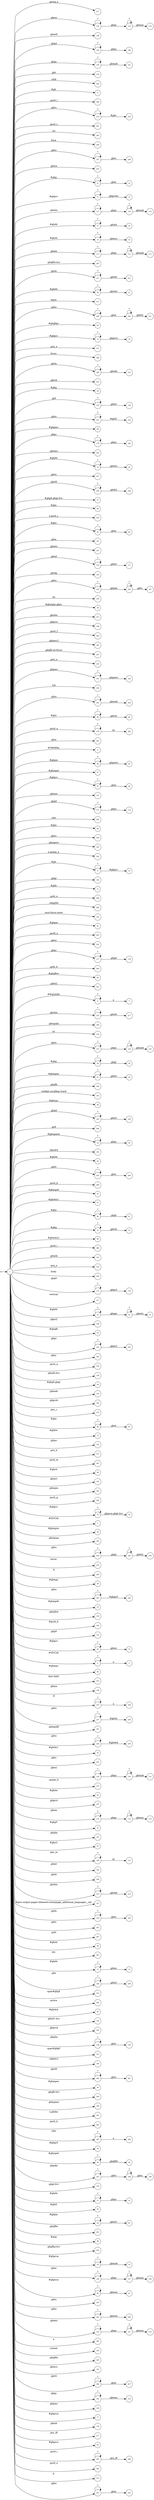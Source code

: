 digraph NFA {
  rankdir=LR;
  node [shape=circle, fontsize=10];
  __start [shape=point, label=""];
  __start -> 1;
  271 [label="271"];
  132 [label="132"];
  148 [label="148"];
  185 [label="185"];
  140 [label="140"];
  218 [label="218"];
  294 [label="294"];
  8 [label="8"];
  49 [label="49"];
  290 [label="290"];
  233 [label="233"];
  281 [label="281"];
  295 [label="295"];
  309 [label="309"];
  118 [label="118"];
  247 [label="247"];
  253 [label="253"];
  189 [label="189"];
  31 [label="31"];
  71 [label="71"];
  210 [label="210"];
  117 [label="117"];
  217 [label="217"];
  54 [label="54"];
  17 [label="17"];
  15 [label="15"];
  111 [label="111"];
  205 [label="205"];
  211 [label="211"];
  26 [label="26"];
  311 [label="311"];
  72 [label="72"];
  249 [label="249"];
  85 [label="85"];
  73 [label="73"];
  272 [label="272"];
  308 [label="308"];
  22 [label="22"];
  180 [label="180"];
  209 [label="209"];
  223 [label="223"];
  28 [label="28"];
  174 [label="174"];
  135 [label="135"];
  231 [label="231"];
  66 [label="66"];
  179 [label="179"];
  254 [label="254"];
  215 [label="215"];
  20 [label="20"];
  19 [label="19"];
  182 [label="182"];
  257 [label="257"];
  70 [label="70"];
  258 [label="258"];
  37 [label="37"];
  16 [label="16"];
  141 [label="141"];
  86 [label="86"];
  303 [label="303"];
  24 [label="24"];
  92 [label="92"];
  52 [label="52"];
  147 [label="147"];
  167 [label="167"];
  170 [label="170"];
  146 [label="146"];
  235 [label="235"];
  248 [label="248"];
  280 [label="280"];
  106 [label="106"];
  59 [label="59"];
  228 [label="228"];
  213 [label="213"];
  196 [label="196"];
  283 [label="283"];
  193 [label="193"];
  201 [label="201"];
  270 [label="270"];
  191 [label="191"];
  246 [label="246"];
  293 [label="293"];
  243 [label="243"];
  94 [label="94"];
  279 [label="279"];
  262 [label="262"];
  2 [label="2"];
  64 [label="64"];
  119 [label="119"];
  212 [label="212"];
  47 [label="47"];
  67 [label="67"];
  151 [label="151"];
  173 [label="173"];
  130 [label="130"];
  192 [label="192"];
  74 [label="74"];
  220 [label="220"];
  296 [label="296"];
  81 [label="81"];
  89 [label="89"];
  108 [label="108"];
  256 [label="256"];
  165 [label="165"];
  302 [label="302"];
  9 [label="9"];
  144 [label="144"];
  11 [label="11"];
  268 [label="268"];
  299 [label="299"];
  102 [label="102"];
  61 [label="61"];
  265 [label="265"];
  18 [label="18"];
  237 [label="237"];
  255 [label="255"];
  112 [label="112"];
  177 [label="177"];
  127 [label="127"];
  230 [label="230"];
  269 [label="269"];
  84 [label="84"];
  221 [label="221"];
  6 [label="6"];
  216 [label="216"];
  160 [label="160"];
  316 [label="316"];
  123 [label="123"];
  240 [label="240"];
  29 [label="29"];
  51 [label="51"];
  199 [label="199"];
  103 [label="103"];
  46 [label="46"];
  125 [label="125"];
  169 [label="169"];
  183 [label="183"];
  186 [label="186"];
  266 [label="266"];
  53 [label="53"];
  105 [label="105"];
  232 [label="232"];
  65 [label="65"];
  44 [label="44"];
  263 [label="263"];
  289 [label="289"];
  57 [label="57"];
  115 [label="115"];
  41 [label="41"];
  90 [label="90"];
  33 [label="33"];
  98 [label="98"];
  286 [label="286"];
  157 [label="157"];
  276 [label="276"];
  306 [label="306"];
  175 [label="175"];
  317 [label="317"];
  23 [label="23"];
  198 [label="198"];
  83 [label="83"];
  261 [label="261"];
  181 [label="181"];
  305 [label="305"];
  278 [label="278"];
  158 [label="158"];
  36 [label="36"];
  150 [label="150"];
  194 [label="194"];
  274 [label="274"];
  133 [label="133"];
  96 [label="96"];
  128 [label="128"];
  12 [label="12"];
  152 [label="152"];
  251 [label="251"];
  239 [label="239"];
  273 [label="273"];
  291 [label="291"];
  88 [label="88"];
  155 [label="155"];
  162 [label="162"];
  284 [label="284"];
  75 [label="75"];
  10 [label="10"];
  3 [label="3"];
  58 [label="58"];
  163 [label="163"];
  131 [label="131"];
  238 [label="238"];
  310 [label="310"];
  292 [label="292"];
  56 [label="56"];
  225 [label="225"];
  55 [label="55"];
  159 [label="159"];
  100 [label="100"];
  172 [label="172"];
  93 [label="93"];
  69 [label="69"];
  236 [label="236"];
  4 [label="4"];
  60 [label="60"];
  288 [label="288"];
  312 [label="312"];
  116 [label="116"];
  149 [label="149"];
  97 [label="97"];
  121 [label="121"];
  107 [label="107"];
  110 [label="110"];
  227 [label="227"];
  134 [label="134"];
  161 [label="161"];
  229 [label="229"];
  43 [label="43"];
  222 [label="222"];
  129 [label="129"];
  275 [label="275"];
  1 [label="1"];
  14 [label="14"];
  42 [label="42"];
  5 [label="5"];
  259 [label="259"];
  143 [label="143"];
  139 [label="139"];
  197 [label="197"];
  114 [label="114"];
  35 [label="35"];
  137 [label="137"];
  87 [label="87"];
  109 [label="109"];
  166 [label="166"];
  207 [label="207"];
  208 [label="208"];
  214 [label="214"];
  176 [label="176"];
  101 [label="101"];
  234 [label="234"];
  219 [label="219"];
  252 [label="252"];
  267 [label="267"];
  39 [label="39"];
  307 [label="307"];
  63 [label="63"];
  13 [label="13"];
  168 [label="168"];
  95 [label="95"];
  314 [label="314"];
  304 [label="304"];
  25 [label="25"];
  40 [label="40"];
  156 [label="156"];
  171 [label="171"];
  188 [label="188"];
  195 [label="195"];
  27 [label="27"];
  76 [label="76"];
  138 [label="138"];
  315 [label="315"];
  104 [label="104"];
  260 [label="260"];
  50 [label="50"];
  200 [label="200"];
  164 [label="164"];
  301 [label="301"];
  285 [label="285"];
  184 [label="184"];
  297 [label="297"];
  34 [label="34"];
  38 [label="38"];
  48 [label="48"];
  187 [label="187"];
  145 [label="145"];
  68 [label="68"];
  264 [label="264"];
  136 [label="136"];
  21 [label="21"];
  45 [label="45"];
  62 [label="62"];
  202 [label="202"];
  298 [label="298"];
  250 [label="250"];
  99 [label="99"];
  203 [label="203"];
  78 [label="78"];
  126 [label="126"];
  80 [label="80"];
  224 [label="224"];
  245 [label="245"];
  79 [label="79"];
  244 [label="244"];
  120 [label="120"];
  178 [label="178"];
  300 [label="300"];
  32 [label="32"];
  318 [label="318"];
  204 [label="204"];
  226 [label="226"];
  153 [label="153"];
  206 [label="206"];
  242 [label="242"];
  113 [label="113"];
  142 [label="142"];
  190 [label="190"];
  124 [label="124"];
  77 [label="77"];
  154 [label="154"];
  277 [label="277"];
  82 [label="82"];
  287 [label="287"];
  7 [label="7"];
  91 [label="91"];
  282 [label="282"];
  313 [label="313"];
  30 [label="30"];
  241 [label="241"];
  122 [label="122"];
  { node [shape=doublecircle]; 2 3 5 7 8 10 11 12 14 16 18 20 22 25 27 28 30 32 34 35 36 37 38 39 40 41 42 43 44 45 46 47 49 50 52 54 55 56 57 58 59 60 61 63 65 66 68 70 72 74 76 77 79 81 82 83 84 85 86 87 88 89 91 93 95 97 98 99 100 101 102 103 104 105 106 108 110 113 116 119 122 125 128 131 134 136 137 139 141 143 144 145 146 147 148 149 150 151 152 153 154 155 156 157 158 159 160 161 162 163 164 165 166 167 169 171 172 174 176 178 180 182 184 186 189 190 192 193 194 195 196 197 198 199 200 201 202 203 204 205 207 208 210 212 213 215 217 218 220 221 222 223 224 226 228 230 232 234 237 240 242 244 246 248 251 252 253 254 255 256 257 259 261 262 264 265 266 267 268 269 270 271 272 273 274 275 276 277 278 280 281 282 283 284 285 286 288 289 290 291 292 293 294 295 296 298 299 300 301 302 303 304 305 306 307 308 309 310 311 312 313 314 315 316 317 318 }
  1 -> 2 [label="#GBMPAL"];
  1 -> 3 [label="#SIvCob"];
  1 -> 4 [label="#SIvCob"];
  4 -> 4 [label="*"];
  4 -> 5 [label="a"];
  1 -> 6 [label="#WqQANb"];
  6 -> 6 [label="*"];
  6 -> 7 [label="a"];
  1 -> 8 [label="#gb"];
  1 -> 9 [label="#gb"];
  9 -> 9 [label="*"];
  9 -> 10 [label="#gbprc"];
  1 -> 11 [label="#gbb"];
  1 -> 12 [label="#gbbw"];
  1 -> 13 [label="#gbd4"];
  13 -> 13 [label="*"];
  13 -> 14 [label=".gbmc"];
  1 -> 15 [label="#gbd4"];
  15 -> 15 [label="*"];
  15 -> 16 [label=".gbmcc"];
  1 -> 17 [label="#gbd4"];
  17 -> 17 [label="*"];
  17 -> 18 [label=".gbmh"];
  1 -> 19 [label="#gbd4"];
  19 -> 19 [label="*"];
  19 -> 20 [label=".gbmtc"];
  1 -> 21 [label="#gbd4"];
  21 -> 21 [label="*"];
  21 -> 22 [label=".gbpc"];
  1 -> 23 [label="#gbd4"];
  23 -> 23 [label="*"];
  23 -> 24 [label=".gbpgs"];
  24 -> 24 [label="*"];
  24 -> 25 [label=".gbmtc"];
  1 -> 26 [label="#gbd4"];
  26 -> 26 [label="*"];
  26 -> 27 [label=".gbsbic"];
  1 -> 28 [label="#gbg"];
  1 -> 29 [label="#gbg"];
  29 -> 29 [label="*"];
  29 -> 30 [label=".gbgt"];
  1 -> 31 [label="#gbg"];
  31 -> 31 [label="*"];
  31 -> 32 [label=".gbm"];
  1 -> 33 [label="#gbg"];
  33 -> 33 [label="*"];
  33 -> 34 [label=".gbtcb"];
  1 -> 35 [label="#gbg5"];
  1 -> 36 [label="#gbg6.gbgt"];
  1 -> 37 [label="#gbg6.gbgt-hvr"];
  1 -> 38 [label="#gbgs5"];
  1 -> 39 [label="#gbi4i"];
  1 -> 40 [label="#gbi4id"];
  1 -> 41 [label="#gbi4m1"];
  1 -> 42 [label="#gbi4s"];
  1 -> 43 [label="#gbi4s1"];
  1 -> 44 [label="#gbi4t"];
  1 -> 45 [label="#gbi5"];
  1 -> 46 [label="#gbmm"];
  1 -> 47 [label="#gbmpal"];
  1 -> 48 [label="#gbmpal"];
  48 -> 48 [label="*"];
  48 -> 49 [label=".gbqfbb"];
  1 -> 50 [label="#gbmpas"];
  1 -> 51 [label="#gbmpas"];
  51 -> 51 [label="*"];
  51 -> 52 [label=".gbmt"];
  1 -> 53 [label="#gbmpasb"];
  53 -> 53 [label="*"];
  53 -> 54 [label=".gbps"];
  1 -> 55 [label="#gbmpdv"];
  1 -> 56 [label="#gbmpi"];
  1 -> 57 [label="#gbmpid"];
  1 -> 58 [label="#gbmpiw"];
  1 -> 59 [label="#gbmplp.gbps"];
  1 -> 60 [label="#gbmps"];
  1 -> 61 [label="#gbpm"];
  1 -> 62 [label="#gbpm"];
  62 -> 62 [label="*"];
  62 -> 63 [label=".gbml1"];
  1 -> 64 [label="#gbpm"];
  64 -> 64 [label="*"];
  64 -> 65 [label=".gbpmtc"];
  1 -> 66 [label="#gbpms"];
  1 -> 67 [label="#gbprc"];
  67 -> 67 [label="*"];
  67 -> 68 [label=".gbm"];
  1 -> 69 [label="#gbprc"];
  69 -> 69 [label="*"];
  69 -> 70 [label=".gbmc"];
  1 -> 71 [label="#gbprc"];
  71 -> 71 [label="*"];
  71 -> 72 [label=".gbprcbc"];
  1 -> 73 [label="#gbprc"];
  73 -> 73 [label="*"];
  73 -> 74 [label=".gbprcx"];
  1 -> 75 [label="#gbprc"];
  75 -> 75 [label="*"];
  75 -> 76 [label=".gbprcx.gbgt-hvr"];
  1 -> 77 [label="#gbprca"];
  1 -> 78 [label="#gbprca"];
  78 -> 78 [label="*"];
  78 -> 79 [label=".gbmab"];
  1 -> 80 [label="#gbprca"];
  80 -> 80 [label="*"];
  80 -> 81 [label=".gbmac"];
  1 -> 82 [label="#gbprcs"];
  1 -> 83 [label="#gbqfb"];
  1 -> 84 [label="#gbqfbw"];
  1 -> 85 [label="#gbqfqw"];
  1 -> 86 [label="#gbs"];
  1 -> 87 [label="#gbx3"];
  1 -> 88 [label="#gbx4"];
  1 -> 89 [label="#gbz"];
  1 -> 90 [label="#gbz"];
  90 -> 90 [label="*"];
  90 -> 91 [label=".gbgt"];
  1 -> 92 [label="#gbz"];
  92 -> 92 [label="*"];
  92 -> 93 [label=".gbm"];
  1 -> 94 [label="#gbz"];
  94 -> 94 [label="*"];
  94 -> 95 [label=".gbtcb"];
  1 -> 96 [label="#gbz"];
  96 -> 96 [label="*"];
  96 -> 97 [label=".gbzt"];
  1 -> 98 [label="#gbztms1"];
  1 -> 99 [label="#gog"];
  1 -> 100 [label="#gssb_b"];
  1 -> 101 [label="#gws-output-pages-elements-homepage_additional_languages__als"];
  1 -> 102 [label="-moz-focus-inner"];
  1 -> 103 [label="-webkit-scrollbar-track"];
  1 -> 104 [label=".GBMCC"];
  1 -> 105 [label=".H6sW5"];
  1 -> 106 [label=".ds"];
  1 -> 107 [label=".fl"];
  107 -> 107 [label="*"];
  107 -> 108 [label="a"];
  1 -> 109 [label=".gac_m"];
  109 -> 109 [label="*"];
  109 -> 110 [label="td"];
  1 -> 111 [label=".gbem"];
  111 -> 111 [label="*"];
  111 -> 112 [label=".gbgs"];
  112 -> 112 [label="*"];
  112 -> 113 [label=".gbmab"];
  1 -> 114 [label=".gbem"];
  114 -> 114 [label="*"];
  114 -> 115 [label=".gbgs"];
  115 -> 115 [label="*"];
  115 -> 116 [label=".gbmac"];
  1 -> 117 [label=".gbemi"];
  117 -> 117 [label="*"];
  117 -> 118 [label=".gbgs"];
  118 -> 118 [label="*"];
  118 -> 119 [label=".gbmab"];
  1 -> 120 [label=".gbemi"];
  120 -> 120 [label="*"];
  120 -> 121 [label=".gbgs"];
  121 -> 121 [label="*"];
  121 -> 122 [label=".gbmac"];
  1 -> 123 [label=".gbes"];
  123 -> 123 [label="*"];
  123 -> 124 [label=".gbgs"];
  124 -> 124 [label="*"];
  124 -> 125 [label=".gbmab"];
  1 -> 126 [label=".gbes"];
  126 -> 126 [label="*"];
  126 -> 127 [label=".gbgs"];
  127 -> 127 [label="*"];
  127 -> 128 [label=".gbmac"];
  1 -> 129 [label=".gbesi"];
  129 -> 129 [label="*"];
  129 -> 130 [label=".gbgs"];
  130 -> 130 [label="*"];
  130 -> 131 [label=".gbmab"];
  1 -> 132 [label=".gbesi"];
  132 -> 132 [label="*"];
  132 -> 133 [label=".gbgs"];
  133 -> 133 [label="*"];
  133 -> 134 [label=".gbmac"];
  1 -> 135 [label=".gbf"];
  135 -> 135 [label="*"];
  135 -> 136 [label=".gbmt"];
  1 -> 137 [label=".gbg4a"];
  1 -> 138 [label=".gbg4a"];
  138 -> 138 [label="*"];
  138 -> 139 [label=".gbts"];
  1 -> 140 [label=".gbgs"];
  140 -> 140 [label="*"];
  140 -> 141 [label=".gbmab"];
  1 -> 142 [label=".gbgs"];
  142 -> 142 [label="*"];
  142 -> 143 [label=".gbmac"];
  1 -> 144 [label=".gbgt"];
  1 -> 145 [label=".gbgt-hvr"];
  1 -> 146 [label=".gbi4p"];
  1 -> 147 [label=".gbm"];
  1 -> 148 [label=".gbm0l"];
  1 -> 149 [label=".gbma"];
  1 -> 150 [label=".gbmab"];
  1 -> 151 [label=".gbmac"];
  1 -> 152 [label=".gbmc"];
  1 -> 153 [label=".gbmcc"];
  1 -> 154 [label=".gbmh"];
  1 -> 155 [label=".gbml1"];
  1 -> 156 [label=".gbml1-hvr"];
  1 -> 157 [label=".gbmlb"];
  1 -> 158 [label=".gbmlb-hvr"];
  1 -> 159 [label=".gbmlbw"];
  1 -> 160 [label=".gbmpala"];
  1 -> 161 [label=".gbmpalb"];
  1 -> 162 [label=".gbmpia"];
  1 -> 163 [label=".gbmpiaa"];
  1 -> 164 [label=".gbmpiaw"];
  1 -> 165 [label=".gbmpnw"];
  1 -> 166 [label=".gbmt"];
  1 -> 167 [label=".gbmtc"];
  1 -> 168 [label=".gbn"];
  168 -> 168 [label="*"];
  168 -> 169 [label=".gbmt"];
  1 -> 170 [label=".gbnd"];
  170 -> 170 [label="*"];
  170 -> 171 [label=".gbmt"];
  1 -> 172 [label=".gbp0"];
  1 -> 173 [label=".gbp0"];
  173 -> 173 [label="*"];
  173 -> 174 [label=".gbps"];
  1 -> 175 [label=".gbp0"];
  175 -> 175 [label="*"];
  175 -> 176 [label=".gbps2"];
  1 -> 177 [label=".gbpc"];
  177 -> 177 [label="*"];
  177 -> 178 [label=".gbpd"];
  1 -> 179 [label=".gbpc"];
  179 -> 179 [label="*"];
  179 -> 180 [label=".gbps"];
  1 -> 181 [label=".gbpc"];
  181 -> 181 [label="*"];
  181 -> 182 [label=".gbps2"];
  1 -> 183 [label=".gbpd"];
  183 -> 183 [label="*"];
  183 -> 184 [label=".gbmt"];
  1 -> 185 [label=".gbpd"];
  185 -> 185 [label="*"];
  185 -> 186 [label=".gbps"];
  1 -> 187 [label=".gbpdjs"];
  187 -> 187 [label="*"];
  187 -> 188 [label=".gbto"];
  188 -> 188 [label="*"];
  188 -> 189 [label=".gbm"];
  1 -> 190 [label=".gbpmc"];
  1 -> 191 [label=".gbpmc"];
  191 -> 191 [label="*"];
  191 -> 192 [label=".gbpmtc"];
  1 -> 193 [label=".gbpms2"];
  1 -> 194 [label=".gbprcb"];
  1 -> 195 [label=".gbprcd"];
  1 -> 196 [label=".gbprci"];
  1 -> 197 [label=".gbprct"];
  1 -> 198 [label=".gbps2"];
  1 -> 199 [label=".gbqfb"];
  1 -> 200 [label=".gbqfb-hvr"];
  1 -> 201 [label=".gbqfb-no-focus"];
  1 -> 202 [label=".gbqfba"];
  1 -> 203 [label=".gbqfba-hvr"];
  1 -> 204 [label=".gbqfbb"];
  1 -> 205 [label=".gbqfbb-hvr"];
  1 -> 206 [label=".gbrtl"];
  206 -> 206 [label="*"];
  206 -> 207 [label=".gbm"];
  1 -> 208 [label=".gbsb"];
  1 -> 209 [label=".gbsb"];
  209 -> 209 [label="*"];
  209 -> 210 [label=".gbsbb"];
  1 -> 211 [label=".gbsb"];
  211 -> 211 [label="*"];
  211 -> 212 [label=".gbsbt"];
  1 -> 213 [label=".gbsbic"];
  1 -> 214 [label=".gbsbis"];
  214 -> 214 [label="*"];
  214 -> 215 [label=".gbsbb"];
  1 -> 216 [label=".gbsbis"];
  216 -> 216 [label="*"];
  216 -> 217 [label=".gbsbt"];
  1 -> 218 [label=".gbt"];
  1 -> 219 [label=".gbtb"];
  219 -> 219 [label="*"];
  219 -> 220 [label=".gbts"];
  1 -> 221 [label=".gbtb2"];
  1 -> 222 [label=".gbtc"];
  1 -> 223 [label=".gbtcb"];
  1 -> 224 [label=".gbto"];
  1 -> 225 [label=".gbto"];
  225 -> 225 [label="*"];
  225 -> 226 [label="#gbgs5"];
  1 -> 227 [label=".gbto"];
  227 -> 227 [label="*"];
  227 -> 228 [label="#gbi4i"];
  1 -> 229 [label=".gbto"];
  229 -> 229 [label="*"];
  229 -> 230 [label="#gbi4id"];
  1 -> 231 [label=".gbto"];
  231 -> 231 [label="*"];
  231 -> 232 [label="#gbi5"];
  1 -> 233 [label=".gbto"];
  233 -> 233 [label="*"];
  233 -> 234 [label="#gbs"];
  1 -> 235 [label=".gbto"];
  235 -> 235 [label="*"];
  235 -> 236 [label=".gbg4a"];
  236 -> 236 [label="*"];
  236 -> 237 [label=".gbts"];
  1 -> 238 [label=".gbto"];
  238 -> 238 [label="*"];
  238 -> 239 [label=".gbgt"];
  239 -> 239 [label="*"];
  239 -> 240 [label=".gbtb2"];
  1 -> 241 [label=".gbto"];
  241 -> 241 [label="*"];
  241 -> 242 [label=".gbm"];
  1 -> 243 [label=".gbto"];
  243 -> 243 [label="*"];
  243 -> 244 [label=".gbmab"];
  1 -> 245 [label=".gbto"];
  245 -> 245 [label="*"];
  245 -> 246 [label=".gbmac"];
  1 -> 247 [label=".gbto"];
  247 -> 247 [label="*"];
  247 -> 248 [label=".gbts"];
  1 -> 249 [label=".gbto"];
  249 -> 249 [label="*"];
  249 -> 250 [label=".gbzt"];
  250 -> 250 [label="*"];
  250 -> 251 [label=".gbtb2"];
  1 -> 252 [label=".gbts"];
  1 -> 253 [label=".gbtsa"];
  1 -> 254 [label=".gbxms"];
  1 -> 255 [label=".gbxo"];
  1 -> 256 [label=".gbxv"];
  1 -> 257 [label=".gbxx"];
  1 -> 258 [label=".gbz0l"];
  258 -> 258 [label="*"];
  258 -> 259 [label=".gbtb2"];
  1 -> 260 [label=".gbz0l"];
  260 -> 260 [label="*"];
  260 -> 261 [label=".gbts"];
  1 -> 262 [label=".gbzt"];
  1 -> 263 [label=".gbzt"];
  263 -> 263 [label="*"];
  263 -> 264 [label=".gbts"];
  1 -> 265 [label=".gsdd_a"];
  1 -> 266 [label=".gsfi"];
  1 -> 267 [label=".gsfs"];
  1 -> 268 [label=".gsib_a"];
  1 -> 269 [label=".gsib_b"];
  1 -> 270 [label=".gsls_a"];
  1 -> 271 [label=".gsmq_a"];
  1 -> 272 [label=".gsn_a"];
  1 -> 273 [label=".gsn_b"];
  1 -> 274 [label=".gsn_c"];
  1 -> 275 [label=".gspqs_b"];
  1 -> 276 [label=".gsq_a"];
  1 -> 277 [label=".gss_ifl"];
  1 -> 278 [label=".gssb_a"];
  1 -> 279 [label=".gssb_a"];
  279 -> 279 [label="*"];
  279 -> 280 [label="td"];
  1 -> 281 [label=".gssb_c"];
  1 -> 282 [label=".gssb_e"];
  1 -> 283 [label=".gssb_f"];
  1 -> 284 [label=".gssb_g"];
  1 -> 285 [label=".gssb_h"];
  1 -> 286 [label=".gssb_i"];
  1 -> 287 [label=".gssb_i"];
  287 -> 287 [label="*"];
  287 -> 288 [label=".gss_ifl"];
  1 -> 289 [label=".gssb_k"];
  1 -> 290 [label=".gssb_l"];
  1 -> 291 [label=".gssb_m"];
  1 -> 292 [label=".h"];
  1 -> 293 [label=".lsb"];
  1 -> 294 [label=".lsbb"];
  1 -> 295 [label=".lst"];
  1 -> 296 [label=".sblc"];
  1 -> 297 [label=".sblc"];
  297 -> 297 [label="*"];
  297 -> 298 [label="a"];
  1 -> 299 [label=".z4hgWe"];
  1 -> 300 [label="a"];
  1 -> 301 [label="a.gbiba"];
  1 -> 302 [label="a.gspqs_a"];
  1 -> 303 [label="a.gssb_j"];
  1 -> 304 [label="active"];
  1 -> 305 [label="after"];
  1 -> 306 [label="body"];
  1 -> 307 [label="em"];
  1 -> 308 [label="focus"];
  1 -> 309 [label="form"];
  1 -> 310 [label="hover"];
  1 -> 311 [label="input"];
  1 -> 312 [label="last-child"];
  1 -> 313 [label="p"];
  1 -> 314 [label="span#gbg4"];
  1 -> 315 [label="span#gbg6"];
  1 -> 316 [label="td"];
  1 -> 317 [label="vertical"];
  1 -> 318 [label="visited"];
}

